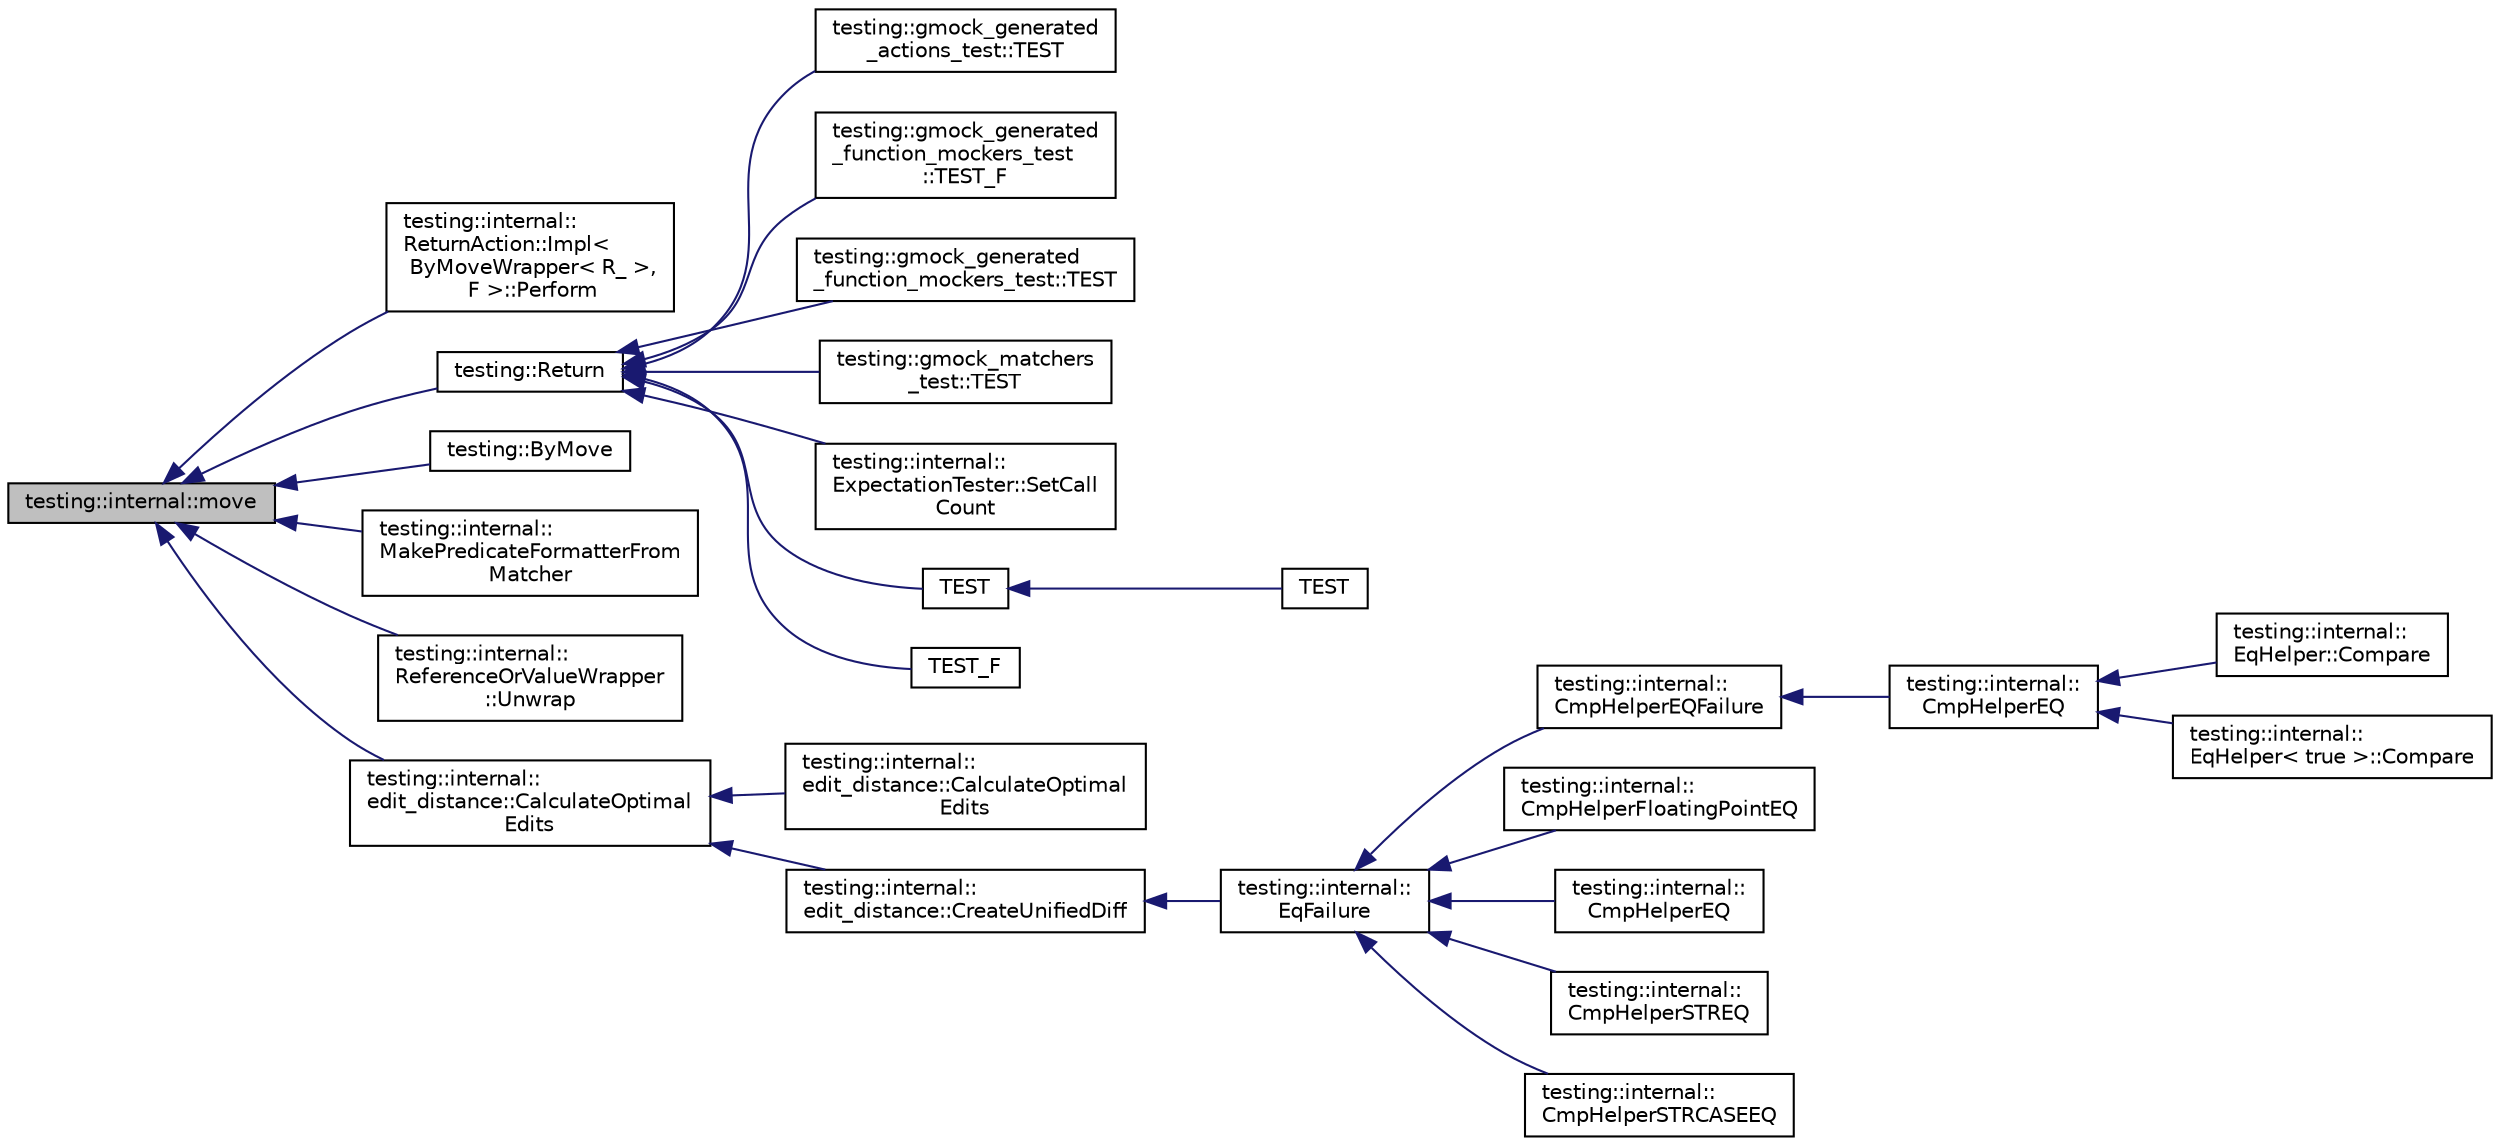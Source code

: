 digraph "testing::internal::move"
{
  edge [fontname="Helvetica",fontsize="10",labelfontname="Helvetica",labelfontsize="10"];
  node [fontname="Helvetica",fontsize="10",shape=record];
  rankdir="LR";
  Node1935 [label="testing::internal::move",height=0.2,width=0.4,color="black", fillcolor="grey75", style="filled", fontcolor="black"];
  Node1935 -> Node1936 [dir="back",color="midnightblue",fontsize="10",style="solid",fontname="Helvetica"];
  Node1936 [label="testing::internal::\lReturnAction::Impl\<\l ByMoveWrapper\< R_ \>,\l F \>::Perform",height=0.2,width=0.4,color="black", fillcolor="white", style="filled",URL="$df/d5e/classtesting_1_1internal_1_1_return_action_1_1_impl_3_01_by_move_wrapper_3_01_r___01_4_00_01_f_01_4.html#a4f6e45f593abffb7a8b26cebfc4a0262"];
  Node1935 -> Node1937 [dir="back",color="midnightblue",fontsize="10",style="solid",fontname="Helvetica"];
  Node1937 [label="testing::Return",height=0.2,width=0.4,color="black", fillcolor="white", style="filled",URL="$d0/d75/namespacetesting.html#af6d1c13e9376c77671e37545cd84359c"];
  Node1937 -> Node1938 [dir="back",color="midnightblue",fontsize="10",style="solid",fontname="Helvetica"];
  Node1938 [label="testing::gmock_generated\l_actions_test::TEST",height=0.2,width=0.4,color="black", fillcolor="white", style="filled",URL="$d7/dae/namespacetesting_1_1gmock__generated__actions__test.html#ab1820fa999561582ae20885c4149a634"];
  Node1937 -> Node1939 [dir="back",color="midnightblue",fontsize="10",style="solid",fontname="Helvetica"];
  Node1939 [label="testing::gmock_generated\l_function_mockers_test\l::TEST_F",height=0.2,width=0.4,color="black", fillcolor="white", style="filled",URL="$dc/d1b/namespacetesting_1_1gmock__generated__function__mockers__test.html#a0a1348d6814b9bc02ad5b2ac46361ac0"];
  Node1937 -> Node1940 [dir="back",color="midnightblue",fontsize="10",style="solid",fontname="Helvetica"];
  Node1940 [label="testing::gmock_generated\l_function_mockers_test::TEST",height=0.2,width=0.4,color="black", fillcolor="white", style="filled",URL="$dc/d1b/namespacetesting_1_1gmock__generated__function__mockers__test.html#a5f59a7b507101fc0dbb558c090974f02"];
  Node1937 -> Node1941 [dir="back",color="midnightblue",fontsize="10",style="solid",fontname="Helvetica"];
  Node1941 [label="testing::gmock_matchers\l_test::TEST",height=0.2,width=0.4,color="black", fillcolor="white", style="filled",URL="$d5/de1/namespacetesting_1_1gmock__matchers__test.html#ad62534535946b2ef45457fb653f73a98"];
  Node1937 -> Node1942 [dir="back",color="midnightblue",fontsize="10",style="solid",fontname="Helvetica"];
  Node1942 [label="testing::internal::\lExpectationTester::SetCall\lCount",height=0.2,width=0.4,color="black", fillcolor="white", style="filled",URL="$db/d6d/classtesting_1_1internal_1_1_expectation_tester.html#af5d762355ef83f414c4b0fc14c8fc943"];
  Node1937 -> Node1943 [dir="back",color="midnightblue",fontsize="10",style="solid",fontname="Helvetica"];
  Node1943 [label="TEST",height=0.2,width=0.4,color="black", fillcolor="white", style="filled",URL="$d8/dce/gmock__link__test_8h.html#a2a241b93f4367065a763c7df5133e5b6"];
  Node1943 -> Node1944 [dir="back",color="midnightblue",fontsize="10",style="solid",fontname="Helvetica"];
  Node1944 [label="TEST",height=0.2,width=0.4,color="black", fillcolor="white", style="filled",URL="$d8/dce/gmock__link__test_8h.html#aaaae4940e8dd1c9ba7342163248ff86f"];
  Node1937 -> Node1945 [dir="back",color="midnightblue",fontsize="10",style="solid",fontname="Helvetica"];
  Node1945 [label="TEST_F",height=0.2,width=0.4,color="black", fillcolor="white", style="filled",URL="$db/d29/gmock__output__test___8cc.html#a9ea40a88b30f8b5507efbf486ac06761"];
  Node1935 -> Node1946 [dir="back",color="midnightblue",fontsize="10",style="solid",fontname="Helvetica"];
  Node1946 [label="testing::ByMove",height=0.2,width=0.4,color="black", fillcolor="white", style="filled",URL="$d0/d75/namespacetesting.html#acaa432211a3aec62e3d0f24b47bd2dae"];
  Node1935 -> Node1947 [dir="back",color="midnightblue",fontsize="10",style="solid",fontname="Helvetica"];
  Node1947 [label="testing::internal::\lMakePredicateFormatterFrom\lMatcher",height=0.2,width=0.4,color="black", fillcolor="white", style="filled",URL="$d0/da7/namespacetesting_1_1internal.html#a3fd0f30ec03d577bba3e1aa13241e17d"];
  Node1935 -> Node1948 [dir="back",color="midnightblue",fontsize="10",style="solid",fontname="Helvetica"];
  Node1948 [label="testing::internal::\lReferenceOrValueWrapper\l::Unwrap",height=0.2,width=0.4,color="black", fillcolor="white", style="filled",URL="$dd/db2/classtesting_1_1internal_1_1_reference_or_value_wrapper.html#a5a6505b809ba770725e7b8091927a5ba"];
  Node1935 -> Node1949 [dir="back",color="midnightblue",fontsize="10",style="solid",fontname="Helvetica"];
  Node1949 [label="testing::internal::\ledit_distance::CalculateOptimal\lEdits",height=0.2,width=0.4,color="black", fillcolor="white", style="filled",URL="$de/dce/namespacetesting_1_1internal_1_1edit__distance.html#a26323b4c2a29ea8e187aafbd4d2275db"];
  Node1949 -> Node1950 [dir="back",color="midnightblue",fontsize="10",style="solid",fontname="Helvetica"];
  Node1950 [label="testing::internal::\ledit_distance::CalculateOptimal\lEdits",height=0.2,width=0.4,color="black", fillcolor="white", style="filled",URL="$de/dce/namespacetesting_1_1internal_1_1edit__distance.html#a32267b2ae24de1de175ac8217406877d"];
  Node1949 -> Node1951 [dir="back",color="midnightblue",fontsize="10",style="solid",fontname="Helvetica"];
  Node1951 [label="testing::internal::\ledit_distance::CreateUnifiedDiff",height=0.2,width=0.4,color="black", fillcolor="white", style="filled",URL="$de/dce/namespacetesting_1_1internal_1_1edit__distance.html#ac4c24a581ff433d7aca7ed12c9133fb1"];
  Node1951 -> Node1952 [dir="back",color="midnightblue",fontsize="10",style="solid",fontname="Helvetica"];
  Node1952 [label="testing::internal::\lEqFailure",height=0.2,width=0.4,color="black", fillcolor="white", style="filled",URL="$d0/da7/namespacetesting_1_1internal.html#a08725846ff184d3e79bcf5be4df19157"];
  Node1952 -> Node1953 [dir="back",color="midnightblue",fontsize="10",style="solid",fontname="Helvetica"];
  Node1953 [label="testing::internal::\lCmpHelperEQFailure",height=0.2,width=0.4,color="black", fillcolor="white", style="filled",URL="$d0/da7/namespacetesting_1_1internal.html#a1def8ec9393360a1b34a20528703e7f7"];
  Node1953 -> Node1954 [dir="back",color="midnightblue",fontsize="10",style="solid",fontname="Helvetica"];
  Node1954 [label="testing::internal::\lCmpHelperEQ",height=0.2,width=0.4,color="black", fillcolor="white", style="filled",URL="$d0/da7/namespacetesting_1_1internal.html#a4638c74d9b32e971f9b321af6fafc2f1"];
  Node1954 -> Node1955 [dir="back",color="midnightblue",fontsize="10",style="solid",fontname="Helvetica"];
  Node1955 [label="testing::internal::\lEqHelper::Compare",height=0.2,width=0.4,color="black", fillcolor="white", style="filled",URL="$d2/d1a/classtesting_1_1internal_1_1_eq_helper.html#ae3572c7374534a916b9117efaa89f33f"];
  Node1954 -> Node1956 [dir="back",color="midnightblue",fontsize="10",style="solid",fontname="Helvetica"];
  Node1956 [label="testing::internal::\lEqHelper\< true \>::Compare",height=0.2,width=0.4,color="black", fillcolor="white", style="filled",URL="$d1/db2/classtesting_1_1internal_1_1_eq_helper_3_01true_01_4.html#a12c7194b2a210b61f06c912eef484ca6"];
  Node1952 -> Node1957 [dir="back",color="midnightblue",fontsize="10",style="solid",fontname="Helvetica"];
  Node1957 [label="testing::internal::\lCmpHelperFloatingPointEQ",height=0.2,width=0.4,color="black", fillcolor="white", style="filled",URL="$d0/da7/namespacetesting_1_1internal.html#a98ce463e5dbe0c6120fa817e1f8f2944"];
  Node1952 -> Node1958 [dir="back",color="midnightblue",fontsize="10",style="solid",fontname="Helvetica"];
  Node1958 [label="testing::internal::\lCmpHelperEQ",height=0.2,width=0.4,color="black", fillcolor="white", style="filled",URL="$d0/da7/namespacetesting_1_1internal.html#a46582d95cbfe3d3d8f6945c9e9cd779c"];
  Node1952 -> Node1959 [dir="back",color="midnightblue",fontsize="10",style="solid",fontname="Helvetica"];
  Node1959 [label="testing::internal::\lCmpHelperSTREQ",height=0.2,width=0.4,color="black", fillcolor="white", style="filled",URL="$d0/da7/namespacetesting_1_1internal.html#a711a396ed8f636ecd14a850a89d181b6"];
  Node1952 -> Node1960 [dir="back",color="midnightblue",fontsize="10",style="solid",fontname="Helvetica"];
  Node1960 [label="testing::internal::\lCmpHelperSTRCASEEQ",height=0.2,width=0.4,color="black", fillcolor="white", style="filled",URL="$d0/da7/namespacetesting_1_1internal.html#a30dfeb01f1bc8087c7d05205d5fa75c1"];
}
